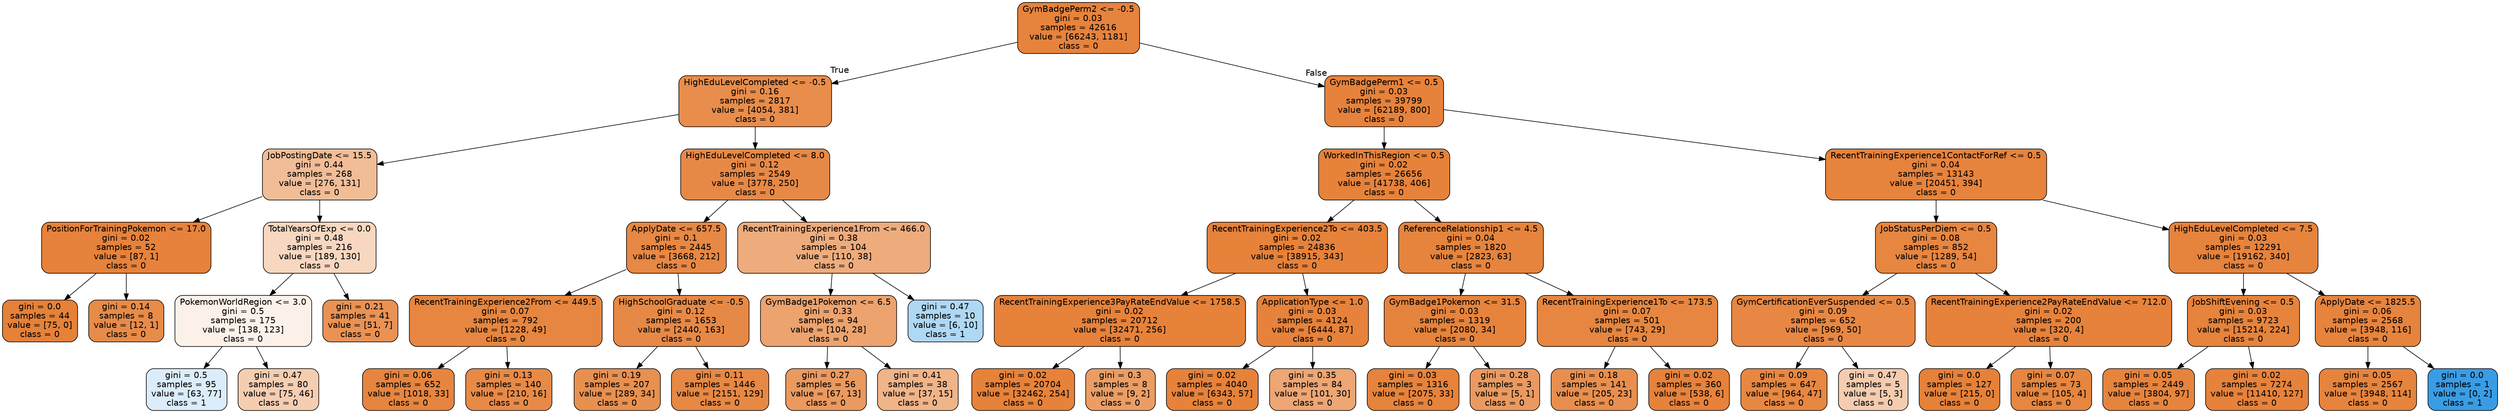digraph Tree {
node [shape=box, style="filled, rounded", color="black", fontname=helvetica] ;
edge [fontname=helvetica] ;
0 [label="GymBadgePerm2 <= -0.5\ngini = 0.03\nsamples = 42616\nvalue = [66243, 1181]\nclass = 0", fillcolor="#e58139fa"] ;
1 [label="HighEduLevelCompleted <= -0.5\ngini = 0.16\nsamples = 2817\nvalue = [4054, 381]\nclass = 0", fillcolor="#e58139e7"] ;
0 -> 1 [labeldistance=2.5, labelangle=45, headlabel="True"] ;
2 [label="JobPostingDate <= 15.5\ngini = 0.44\nsamples = 268\nvalue = [276, 131]\nclass = 0", fillcolor="#e5813986"] ;
1 -> 2 ;
3 [label="PositionForTrainingPokemon <= 17.0\ngini = 0.02\nsamples = 52\nvalue = [87, 1]\nclass = 0", fillcolor="#e58139fc"] ;
2 -> 3 ;
4 [label="gini = 0.0\nsamples = 44\nvalue = [75, 0]\nclass = 0", fillcolor="#e58139ff"] ;
3 -> 4 ;
5 [label="gini = 0.14\nsamples = 8\nvalue = [12, 1]\nclass = 0", fillcolor="#e58139ea"] ;
3 -> 5 ;
6 [label="TotalYearsOfExp <= 0.0\ngini = 0.48\nsamples = 216\nvalue = [189, 130]\nclass = 0", fillcolor="#e5813950"] ;
2 -> 6 ;
7 [label="PokemonWorldRegion <= 3.0\ngini = 0.5\nsamples = 175\nvalue = [138, 123]\nclass = 0", fillcolor="#e581391c"] ;
6 -> 7 ;
8 [label="gini = 0.5\nsamples = 95\nvalue = [63, 77]\nclass = 1", fillcolor="#399de52e"] ;
7 -> 8 ;
9 [label="gini = 0.47\nsamples = 80\nvalue = [75, 46]\nclass = 0", fillcolor="#e5813963"] ;
7 -> 9 ;
10 [label="gini = 0.21\nsamples = 41\nvalue = [51, 7]\nclass = 0", fillcolor="#e58139dc"] ;
6 -> 10 ;
11 [label="HighEduLevelCompleted <= 8.0\ngini = 0.12\nsamples = 2549\nvalue = [3778, 250]\nclass = 0", fillcolor="#e58139ee"] ;
1 -> 11 ;
12 [label="ApplyDate <= 657.5\ngini = 0.1\nsamples = 2445\nvalue = [3668, 212]\nclass = 0", fillcolor="#e58139f0"] ;
11 -> 12 ;
13 [label="RecentTrainingExperience2From <= 449.5\ngini = 0.07\nsamples = 792\nvalue = [1228, 49]\nclass = 0", fillcolor="#e58139f5"] ;
12 -> 13 ;
14 [label="gini = 0.06\nsamples = 652\nvalue = [1018, 33]\nclass = 0", fillcolor="#e58139f7"] ;
13 -> 14 ;
15 [label="gini = 0.13\nsamples = 140\nvalue = [210, 16]\nclass = 0", fillcolor="#e58139ec"] ;
13 -> 15 ;
16 [label="HighSchoolGraduate <= -0.5\ngini = 0.12\nsamples = 1653\nvalue = [2440, 163]\nclass = 0", fillcolor="#e58139ee"] ;
12 -> 16 ;
17 [label="gini = 0.19\nsamples = 207\nvalue = [289, 34]\nclass = 0", fillcolor="#e58139e1"] ;
16 -> 17 ;
18 [label="gini = 0.11\nsamples = 1446\nvalue = [2151, 129]\nclass = 0", fillcolor="#e58139f0"] ;
16 -> 18 ;
19 [label="RecentTrainingExperience1From <= 466.0\ngini = 0.38\nsamples = 104\nvalue = [110, 38]\nclass = 0", fillcolor="#e58139a7"] ;
11 -> 19 ;
20 [label="GymBadge1Pokemon <= 6.5\ngini = 0.33\nsamples = 94\nvalue = [104, 28]\nclass = 0", fillcolor="#e58139ba"] ;
19 -> 20 ;
21 [label="gini = 0.27\nsamples = 56\nvalue = [67, 13]\nclass = 0", fillcolor="#e58139ce"] ;
20 -> 21 ;
22 [label="gini = 0.41\nsamples = 38\nvalue = [37, 15]\nclass = 0", fillcolor="#e5813998"] ;
20 -> 22 ;
23 [label="gini = 0.47\nsamples = 10\nvalue = [6, 10]\nclass = 1", fillcolor="#399de566"] ;
19 -> 23 ;
24 [label="GymBadgePerm1 <= 0.5\ngini = 0.03\nsamples = 39799\nvalue = [62189, 800]\nclass = 0", fillcolor="#e58139fc"] ;
0 -> 24 [labeldistance=2.5, labelangle=-45, headlabel="False"] ;
25 [label="WorkedInThisRegion <= 0.5\ngini = 0.02\nsamples = 26656\nvalue = [41738, 406]\nclass = 0", fillcolor="#e58139fd"] ;
24 -> 25 ;
26 [label="RecentTrainingExperience2To <= 403.5\ngini = 0.02\nsamples = 24836\nvalue = [38915, 343]\nclass = 0", fillcolor="#e58139fd"] ;
25 -> 26 ;
27 [label="RecentTrainingExperience3PayRateEndValue <= 1758.5\ngini = 0.02\nsamples = 20712\nvalue = [32471, 256]\nclass = 0", fillcolor="#e58139fd"] ;
26 -> 27 ;
28 [label="gini = 0.02\nsamples = 20704\nvalue = [32462, 254]\nclass = 0", fillcolor="#e58139fd"] ;
27 -> 28 ;
29 [label="gini = 0.3\nsamples = 8\nvalue = [9, 2]\nclass = 0", fillcolor="#e58139c6"] ;
27 -> 29 ;
30 [label="ApplicationType <= 1.0\ngini = 0.03\nsamples = 4124\nvalue = [6444, 87]\nclass = 0", fillcolor="#e58139fc"] ;
26 -> 30 ;
31 [label="gini = 0.02\nsamples = 4040\nvalue = [6343, 57]\nclass = 0", fillcolor="#e58139fd"] ;
30 -> 31 ;
32 [label="gini = 0.35\nsamples = 84\nvalue = [101, 30]\nclass = 0", fillcolor="#e58139b3"] ;
30 -> 32 ;
33 [label="ReferenceRelationship1 <= 4.5\ngini = 0.04\nsamples = 1820\nvalue = [2823, 63]\nclass = 0", fillcolor="#e58139f9"] ;
25 -> 33 ;
34 [label="GymBadge1Pokemon <= 31.5\ngini = 0.03\nsamples = 1319\nvalue = [2080, 34]\nclass = 0", fillcolor="#e58139fb"] ;
33 -> 34 ;
35 [label="gini = 0.03\nsamples = 1316\nvalue = [2075, 33]\nclass = 0", fillcolor="#e58139fb"] ;
34 -> 35 ;
36 [label="gini = 0.28\nsamples = 3\nvalue = [5, 1]\nclass = 0", fillcolor="#e58139cc"] ;
34 -> 36 ;
37 [label="RecentTrainingExperience1To <= 173.5\ngini = 0.07\nsamples = 501\nvalue = [743, 29]\nclass = 0", fillcolor="#e58139f5"] ;
33 -> 37 ;
38 [label="gini = 0.18\nsamples = 141\nvalue = [205, 23]\nclass = 0", fillcolor="#e58139e2"] ;
37 -> 38 ;
39 [label="gini = 0.02\nsamples = 360\nvalue = [538, 6]\nclass = 0", fillcolor="#e58139fc"] ;
37 -> 39 ;
40 [label="RecentTrainingExperience1ContactForRef <= 0.5\ngini = 0.04\nsamples = 13143\nvalue = [20451, 394]\nclass = 0", fillcolor="#e58139fa"] ;
24 -> 40 ;
41 [label="JobStatusPerDiem <= 0.5\ngini = 0.08\nsamples = 852\nvalue = [1289, 54]\nclass = 0", fillcolor="#e58139f4"] ;
40 -> 41 ;
42 [label="GymCertificationEverSuspended <= 0.5\ngini = 0.09\nsamples = 652\nvalue = [969, 50]\nclass = 0", fillcolor="#e58139f2"] ;
41 -> 42 ;
43 [label="gini = 0.09\nsamples = 647\nvalue = [964, 47]\nclass = 0", fillcolor="#e58139f3"] ;
42 -> 43 ;
44 [label="gini = 0.47\nsamples = 5\nvalue = [5, 3]\nclass = 0", fillcolor="#e5813966"] ;
42 -> 44 ;
45 [label="RecentTrainingExperience2PayRateEndValue <= 712.0\ngini = 0.02\nsamples = 200\nvalue = [320, 4]\nclass = 0", fillcolor="#e58139fc"] ;
41 -> 45 ;
46 [label="gini = 0.0\nsamples = 127\nvalue = [215, 0]\nclass = 0", fillcolor="#e58139ff"] ;
45 -> 46 ;
47 [label="gini = 0.07\nsamples = 73\nvalue = [105, 4]\nclass = 0", fillcolor="#e58139f5"] ;
45 -> 47 ;
48 [label="HighEduLevelCompleted <= 7.5\ngini = 0.03\nsamples = 12291\nvalue = [19162, 340]\nclass = 0", fillcolor="#e58139fa"] ;
40 -> 48 ;
49 [label="JobShiftEvening <= 0.5\ngini = 0.03\nsamples = 9723\nvalue = [15214, 224]\nclass = 0", fillcolor="#e58139fb"] ;
48 -> 49 ;
50 [label="gini = 0.05\nsamples = 2449\nvalue = [3804, 97]\nclass = 0", fillcolor="#e58139f8"] ;
49 -> 50 ;
51 [label="gini = 0.02\nsamples = 7274\nvalue = [11410, 127]\nclass = 0", fillcolor="#e58139fc"] ;
49 -> 51 ;
52 [label="ApplyDate <= 1825.5\ngini = 0.06\nsamples = 2568\nvalue = [3948, 116]\nclass = 0", fillcolor="#e58139f8"] ;
48 -> 52 ;
53 [label="gini = 0.05\nsamples = 2567\nvalue = [3948, 114]\nclass = 0", fillcolor="#e58139f8"] ;
52 -> 53 ;
54 [label="gini = 0.0\nsamples = 1\nvalue = [0, 2]\nclass = 1", fillcolor="#399de5ff"] ;
52 -> 54 ;
}